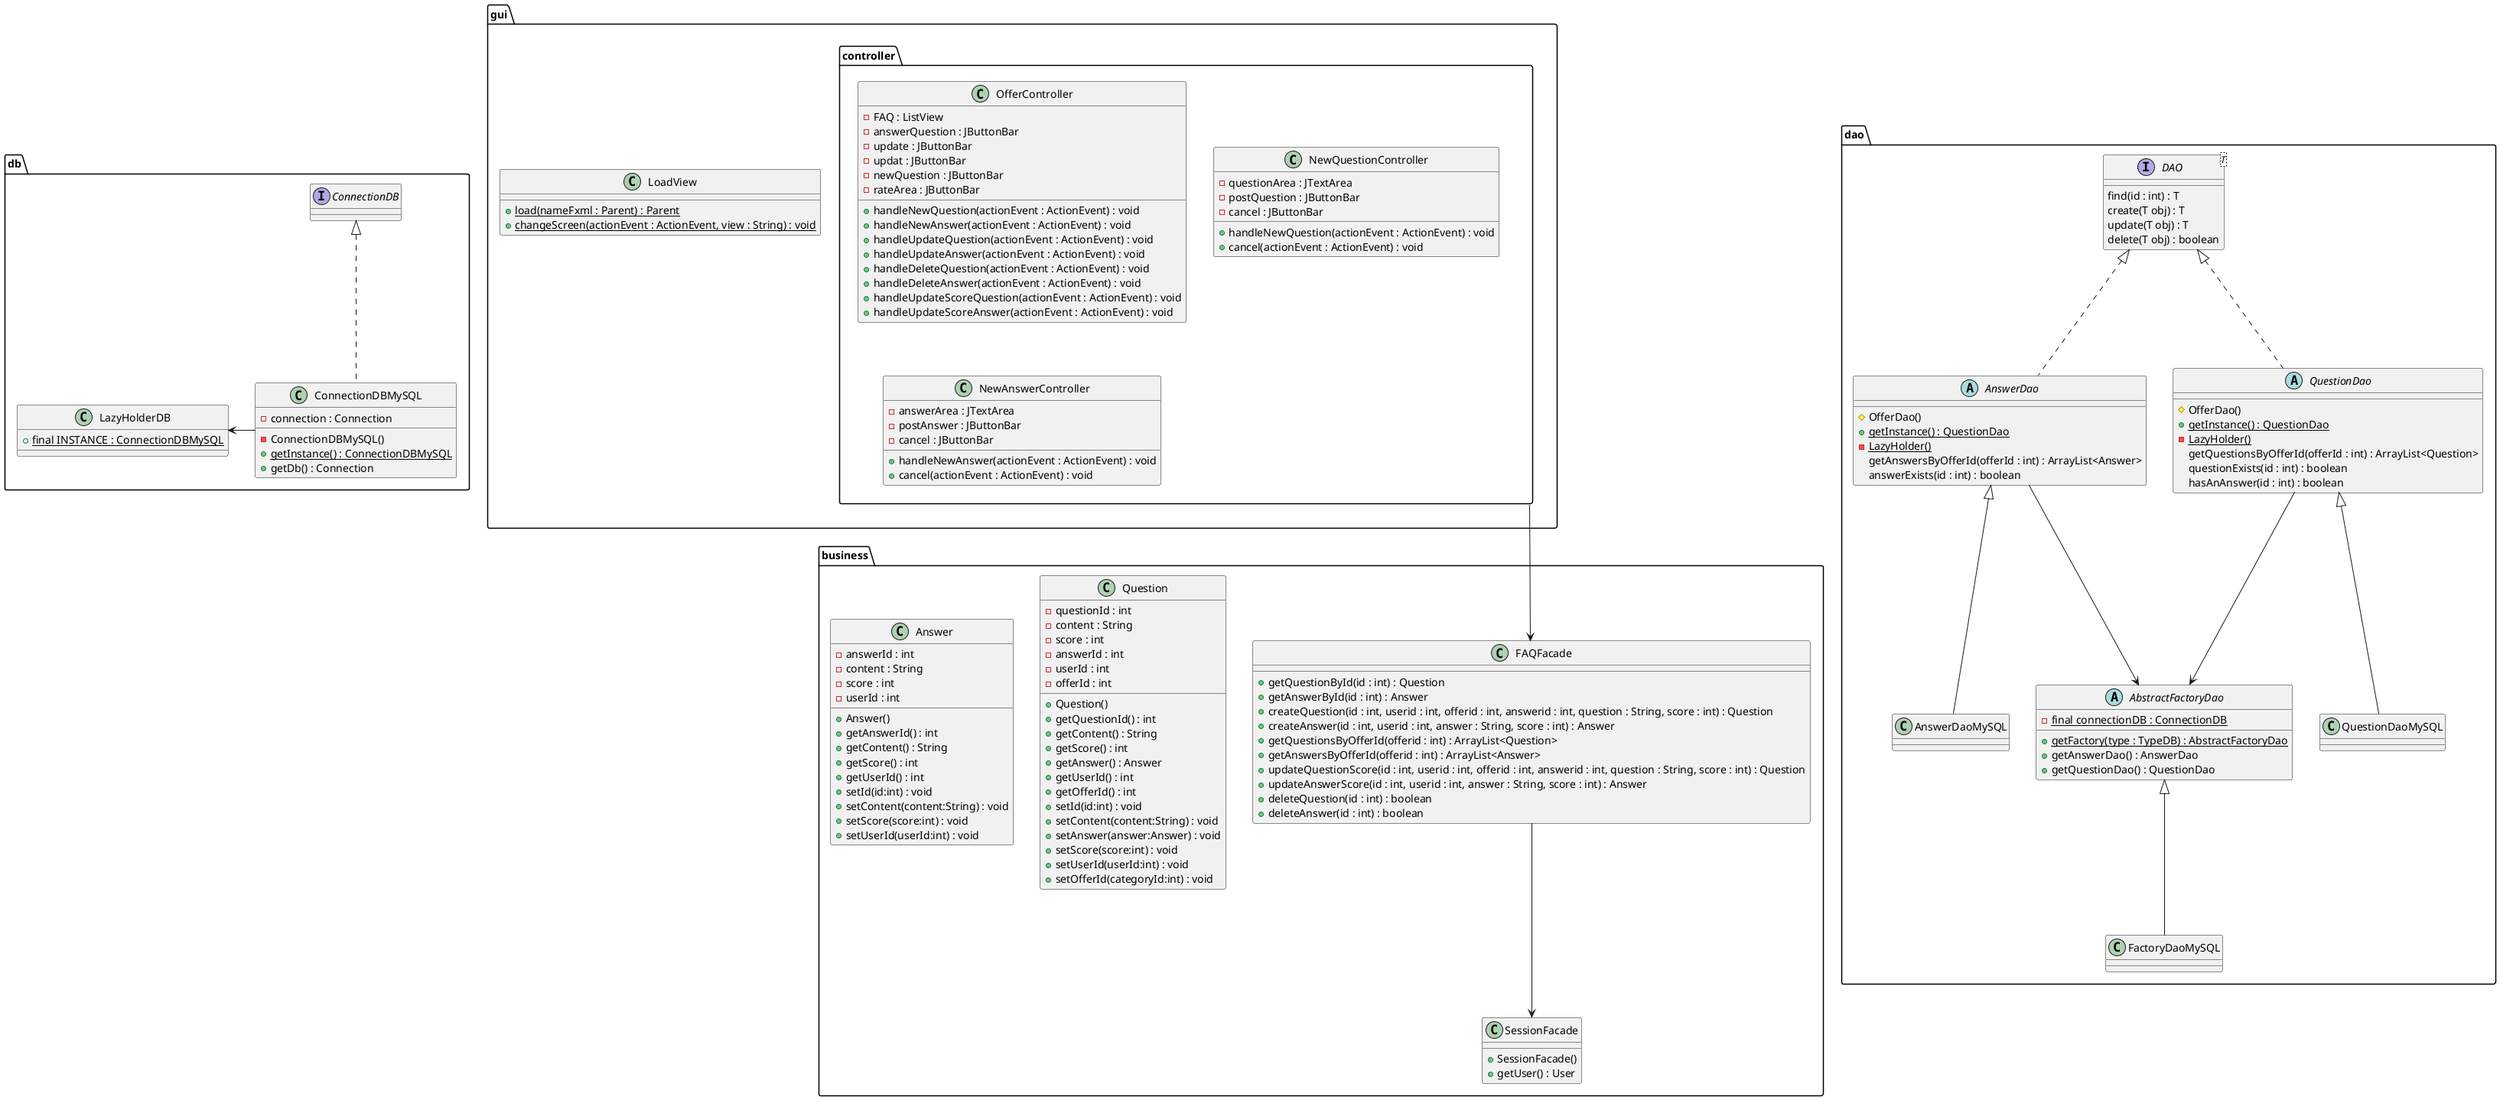 @startuml

package dao {


    abstract QuestionDao{
        # OfferDao()
        + {static} getInstance() : QuestionDao
        - {static} LazyHolder()
        getQuestionsByOfferId(offerId : int) : ArrayList<Question>
        questionExists(id : int) : boolean
        hasAnAnswer(id : int) : boolean
    }

    abstract AnswerDao{
        # OfferDao()
        + {static} getInstance() : QuestionDao
        - {static} LazyHolder()
        getAnswersByOfferId(offerId : int) : ArrayList<Answer>
        answerExists(id : int) : boolean
    }

    class QuestionDaoMySQL
    QuestionDaoMySQL -up-|> QuestionDao

    class AnswerDaoMySQL
    FactoryDaoMySQL -up-|> AbstractFactoryDao
    AnswerDaoMySQL -up-|> AnswerDao

    interface DAO<T>{
        find(id : int) : T
        create(T obj) : T
        update(T obj) : T
        delete(T obj) : boolean
    }

    abstract AbstractFactoryDao{
        - {static} final connectionDB : ConnectionDB
        + {static} getFactory(type : TypeDB) : AbstractFactoryDao
        + getAnswerDao() : AnswerDao
        + getQuestionDao() : QuestionDao
    }

    class FactoryDaoMySQL{
    }

    DAO <|.. AnswerDao
    DAO <|.. QuestionDao
    QuestionDao-->AbstractFactoryDao
    AnswerDao-->AbstractFactoryDao
}
package db{
    class ConnectionDBMySQL{
        - connection : Connection
        - ConnectionDBMySQL()
        + {static} getInstance() : ConnectionDBMySQL
        + getDb() : Connection
    }

    class LazyHolderDB{
        + {static} final INSTANCE : ConnectionDBMySQL
    }
    interface ConnectionDB
    ConnectionDBMySQL -Left-> LazyHolderDB
    ConnectionDBMySQL .up.|> ConnectionDB

}
package business{
    class SessionFacade{
        + SessionFacade()
        + getUser() : User
    }

    class Question{
        -questionId : int
        -content : String
        -score : int
        -answerId : int
        -userId : int
        -offerId : int
        + Question()
        + getQuestionId() : int
        + getContent() : String
        + getScore() : int
        + getAnswer() : Answer
        + getUserId() : int
        + getOfferId() : int
        + setId(id:int) : void
        + setContent(content:String) : void
        + setAnswer(answer:Answer) : void
        + setScore(score:int) : void
        + setUserId(userId:int) : void
        + setOfferId(categoryId:int) : void
    }

    class Answer{
        -answerId : int
        -content : String
        -score : int
        -userId : int
        + Answer()
        + getAnswerId() : int
        + getContent() : String
        + getScore() : int
        + getUserId() : int
        + setId(id:int) : void
        + setContent(content:String) : void
        + setScore(score:int) : void
        + setUserId(userId:int) : void
    }

    class FAQFacade{
        + getQuestionById(id : int) : Question
        + getAnswerById(id : int) : Answer
        + createQuestion(id : int, userid : int, offerid : int, answerid : int, question : String, score : int) : Question
        + createAnswer(id : int, userid : int, answer : String, score : int) : Answer
        + getQuestionsByOfferId(offerid : int) : ArrayList<Question>
        + getAnswersByOfferId(offerid : int) : ArrayList<Answer>
        + updateQuestionScore(id : int, userid : int, offerid : int, answerid : int, question : String, score : int) : Question
        + updateAnswerScore(id : int, userid : int, answer : String, score : int) : Answer
        + deleteQuestion(id : int) : boolean
        + deleteAnswer(id : int) : boolean
    }

}

package gui{

    class LoadView{
        + {static} load(nameFxml : Parent) : Parent
        + {static} changeScreen(actionEvent : ActionEvent, view : String) : void
    }

    package controller{

        class OfferController {
            - FAQ : ListView
            - answerQuestion : JButtonBar
            - update : JButtonBar
            - updat : JButtonBar
            - newQuestion : JButtonBar
            - rateArea : JButtonBar
            + handleNewQuestion(actionEvent : ActionEvent) : void
            + handleNewAnswer(actionEvent : ActionEvent) : void
            + handleUpdateQuestion(actionEvent : ActionEvent) : void
            + handleUpdateAnswer(actionEvent : ActionEvent) : void
            + handleDeleteQuestion(actionEvent : ActionEvent) : void
            + handleDeleteAnswer(actionEvent : ActionEvent) : void
            + handleUpdateScoreQuestion(actionEvent : ActionEvent) : void
            + handleUpdateScoreAnswer(actionEvent : ActionEvent) : void
        }

        class NewQuestionController {
            - questionArea : JTextArea
            - postQuestion : JButtonBar
            - cancel : JButtonBar
            + handleNewQuestion(actionEvent : ActionEvent) : void
            + cancel(actionEvent : ActionEvent) : void
        }

        class NewAnswerController {
            - answerArea : JTextArea
            - postAnswer : JButtonBar
            - cancel : JButtonBar
            + handleNewAnswer(actionEvent : ActionEvent) : void
            + cancel(actionEvent : ActionEvent) : void
        }
    }
}
FAQFacade <--Up- controller
SessionFacade <--Up- FAQFacade



@enduml
